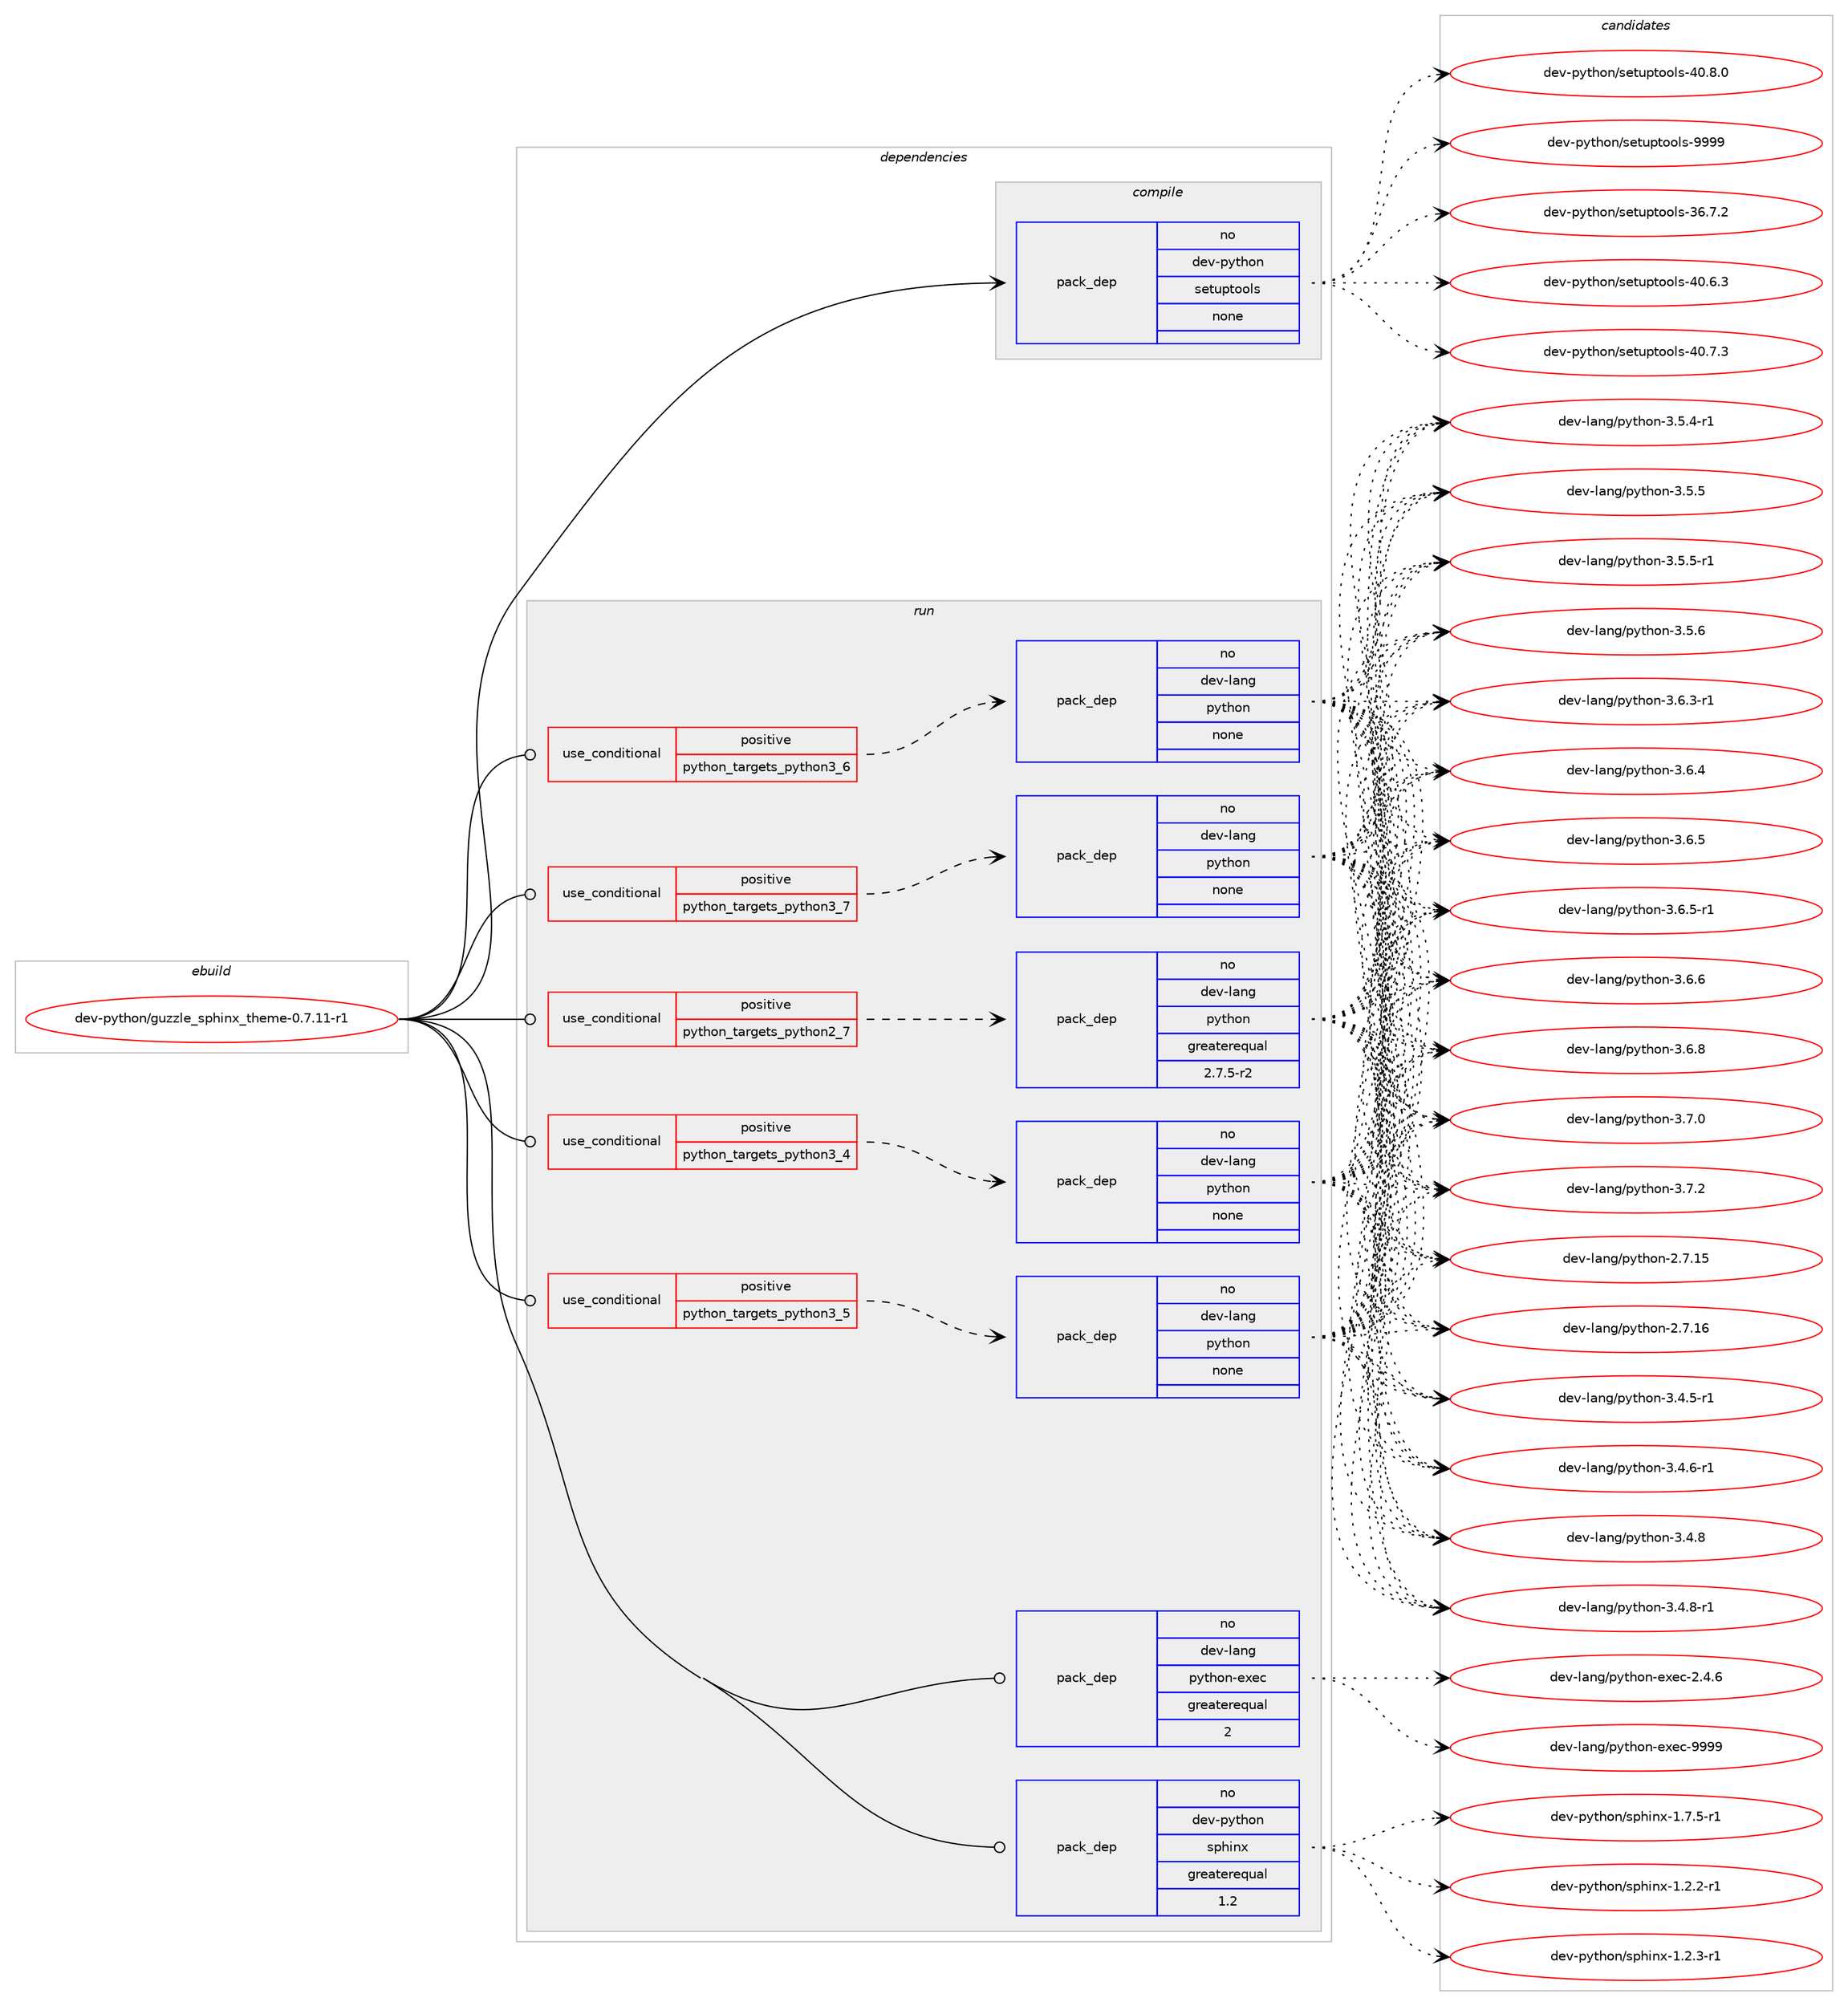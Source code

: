 digraph prolog {

# *************
# Graph options
# *************

newrank=true;
concentrate=true;
compound=true;
graph [rankdir=LR,fontname=Helvetica,fontsize=10,ranksep=1.5];#, ranksep=2.5, nodesep=0.2];
edge  [arrowhead=vee];
node  [fontname=Helvetica,fontsize=10];

# **********
# The ebuild
# **********

subgraph cluster_leftcol {
color=gray;
rank=same;
label=<<i>ebuild</i>>;
id [label="dev-python/guzzle_sphinx_theme-0.7.11-r1", color=red, width=4, href="../dev-python/guzzle_sphinx_theme-0.7.11-r1.svg"];
}

# ****************
# The dependencies
# ****************

subgraph cluster_midcol {
color=gray;
label=<<i>dependencies</i>>;
subgraph cluster_compile {
fillcolor="#eeeeee";
style=filled;
label=<<i>compile</i>>;
subgraph pack1013813 {
dependency1412335 [label=<<TABLE BORDER="0" CELLBORDER="1" CELLSPACING="0" CELLPADDING="4" WIDTH="220"><TR><TD ROWSPAN="6" CELLPADDING="30">pack_dep</TD></TR><TR><TD WIDTH="110">no</TD></TR><TR><TD>dev-python</TD></TR><TR><TD>setuptools</TD></TR><TR><TD>none</TD></TR><TR><TD></TD></TR></TABLE>>, shape=none, color=blue];
}
id:e -> dependency1412335:w [weight=20,style="solid",arrowhead="vee"];
}
subgraph cluster_compileandrun {
fillcolor="#eeeeee";
style=filled;
label=<<i>compile and run</i>>;
}
subgraph cluster_run {
fillcolor="#eeeeee";
style=filled;
label=<<i>run</i>>;
subgraph cond375253 {
dependency1412336 [label=<<TABLE BORDER="0" CELLBORDER="1" CELLSPACING="0" CELLPADDING="4"><TR><TD ROWSPAN="3" CELLPADDING="10">use_conditional</TD></TR><TR><TD>positive</TD></TR><TR><TD>python_targets_python2_7</TD></TR></TABLE>>, shape=none, color=red];
subgraph pack1013814 {
dependency1412337 [label=<<TABLE BORDER="0" CELLBORDER="1" CELLSPACING="0" CELLPADDING="4" WIDTH="220"><TR><TD ROWSPAN="6" CELLPADDING="30">pack_dep</TD></TR><TR><TD WIDTH="110">no</TD></TR><TR><TD>dev-lang</TD></TR><TR><TD>python</TD></TR><TR><TD>greaterequal</TD></TR><TR><TD>2.7.5-r2</TD></TR></TABLE>>, shape=none, color=blue];
}
dependency1412336:e -> dependency1412337:w [weight=20,style="dashed",arrowhead="vee"];
}
id:e -> dependency1412336:w [weight=20,style="solid",arrowhead="odot"];
subgraph cond375254 {
dependency1412338 [label=<<TABLE BORDER="0" CELLBORDER="1" CELLSPACING="0" CELLPADDING="4"><TR><TD ROWSPAN="3" CELLPADDING="10">use_conditional</TD></TR><TR><TD>positive</TD></TR><TR><TD>python_targets_python3_4</TD></TR></TABLE>>, shape=none, color=red];
subgraph pack1013815 {
dependency1412339 [label=<<TABLE BORDER="0" CELLBORDER="1" CELLSPACING="0" CELLPADDING="4" WIDTH="220"><TR><TD ROWSPAN="6" CELLPADDING="30">pack_dep</TD></TR><TR><TD WIDTH="110">no</TD></TR><TR><TD>dev-lang</TD></TR><TR><TD>python</TD></TR><TR><TD>none</TD></TR><TR><TD></TD></TR></TABLE>>, shape=none, color=blue];
}
dependency1412338:e -> dependency1412339:w [weight=20,style="dashed",arrowhead="vee"];
}
id:e -> dependency1412338:w [weight=20,style="solid",arrowhead="odot"];
subgraph cond375255 {
dependency1412340 [label=<<TABLE BORDER="0" CELLBORDER="1" CELLSPACING="0" CELLPADDING="4"><TR><TD ROWSPAN="3" CELLPADDING="10">use_conditional</TD></TR><TR><TD>positive</TD></TR><TR><TD>python_targets_python3_5</TD></TR></TABLE>>, shape=none, color=red];
subgraph pack1013816 {
dependency1412341 [label=<<TABLE BORDER="0" CELLBORDER="1" CELLSPACING="0" CELLPADDING="4" WIDTH="220"><TR><TD ROWSPAN="6" CELLPADDING="30">pack_dep</TD></TR><TR><TD WIDTH="110">no</TD></TR><TR><TD>dev-lang</TD></TR><TR><TD>python</TD></TR><TR><TD>none</TD></TR><TR><TD></TD></TR></TABLE>>, shape=none, color=blue];
}
dependency1412340:e -> dependency1412341:w [weight=20,style="dashed",arrowhead="vee"];
}
id:e -> dependency1412340:w [weight=20,style="solid",arrowhead="odot"];
subgraph cond375256 {
dependency1412342 [label=<<TABLE BORDER="0" CELLBORDER="1" CELLSPACING="0" CELLPADDING="4"><TR><TD ROWSPAN="3" CELLPADDING="10">use_conditional</TD></TR><TR><TD>positive</TD></TR><TR><TD>python_targets_python3_6</TD></TR></TABLE>>, shape=none, color=red];
subgraph pack1013817 {
dependency1412343 [label=<<TABLE BORDER="0" CELLBORDER="1" CELLSPACING="0" CELLPADDING="4" WIDTH="220"><TR><TD ROWSPAN="6" CELLPADDING="30">pack_dep</TD></TR><TR><TD WIDTH="110">no</TD></TR><TR><TD>dev-lang</TD></TR><TR><TD>python</TD></TR><TR><TD>none</TD></TR><TR><TD></TD></TR></TABLE>>, shape=none, color=blue];
}
dependency1412342:e -> dependency1412343:w [weight=20,style="dashed",arrowhead="vee"];
}
id:e -> dependency1412342:w [weight=20,style="solid",arrowhead="odot"];
subgraph cond375257 {
dependency1412344 [label=<<TABLE BORDER="0" CELLBORDER="1" CELLSPACING="0" CELLPADDING="4"><TR><TD ROWSPAN="3" CELLPADDING="10">use_conditional</TD></TR><TR><TD>positive</TD></TR><TR><TD>python_targets_python3_7</TD></TR></TABLE>>, shape=none, color=red];
subgraph pack1013818 {
dependency1412345 [label=<<TABLE BORDER="0" CELLBORDER="1" CELLSPACING="0" CELLPADDING="4" WIDTH="220"><TR><TD ROWSPAN="6" CELLPADDING="30">pack_dep</TD></TR><TR><TD WIDTH="110">no</TD></TR><TR><TD>dev-lang</TD></TR><TR><TD>python</TD></TR><TR><TD>none</TD></TR><TR><TD></TD></TR></TABLE>>, shape=none, color=blue];
}
dependency1412344:e -> dependency1412345:w [weight=20,style="dashed",arrowhead="vee"];
}
id:e -> dependency1412344:w [weight=20,style="solid",arrowhead="odot"];
subgraph pack1013819 {
dependency1412346 [label=<<TABLE BORDER="0" CELLBORDER="1" CELLSPACING="0" CELLPADDING="4" WIDTH="220"><TR><TD ROWSPAN="6" CELLPADDING="30">pack_dep</TD></TR><TR><TD WIDTH="110">no</TD></TR><TR><TD>dev-lang</TD></TR><TR><TD>python-exec</TD></TR><TR><TD>greaterequal</TD></TR><TR><TD>2</TD></TR></TABLE>>, shape=none, color=blue];
}
id:e -> dependency1412346:w [weight=20,style="solid",arrowhead="odot"];
subgraph pack1013820 {
dependency1412347 [label=<<TABLE BORDER="0" CELLBORDER="1" CELLSPACING="0" CELLPADDING="4" WIDTH="220"><TR><TD ROWSPAN="6" CELLPADDING="30">pack_dep</TD></TR><TR><TD WIDTH="110">no</TD></TR><TR><TD>dev-python</TD></TR><TR><TD>sphinx</TD></TR><TR><TD>greaterequal</TD></TR><TR><TD>1.2</TD></TR></TABLE>>, shape=none, color=blue];
}
id:e -> dependency1412347:w [weight=20,style="solid",arrowhead="odot"];
}
}

# **************
# The candidates
# **************

subgraph cluster_choices {
rank=same;
color=gray;
label=<<i>candidates</i>>;

subgraph choice1013813 {
color=black;
nodesep=1;
choice100101118451121211161041111104711510111611711211611111110811545515446554650 [label="dev-python/setuptools-36.7.2", color=red, width=4,href="../dev-python/setuptools-36.7.2.svg"];
choice100101118451121211161041111104711510111611711211611111110811545524846544651 [label="dev-python/setuptools-40.6.3", color=red, width=4,href="../dev-python/setuptools-40.6.3.svg"];
choice100101118451121211161041111104711510111611711211611111110811545524846554651 [label="dev-python/setuptools-40.7.3", color=red, width=4,href="../dev-python/setuptools-40.7.3.svg"];
choice100101118451121211161041111104711510111611711211611111110811545524846564648 [label="dev-python/setuptools-40.8.0", color=red, width=4,href="../dev-python/setuptools-40.8.0.svg"];
choice10010111845112121116104111110471151011161171121161111111081154557575757 [label="dev-python/setuptools-9999", color=red, width=4,href="../dev-python/setuptools-9999.svg"];
dependency1412335:e -> choice100101118451121211161041111104711510111611711211611111110811545515446554650:w [style=dotted,weight="100"];
dependency1412335:e -> choice100101118451121211161041111104711510111611711211611111110811545524846544651:w [style=dotted,weight="100"];
dependency1412335:e -> choice100101118451121211161041111104711510111611711211611111110811545524846554651:w [style=dotted,weight="100"];
dependency1412335:e -> choice100101118451121211161041111104711510111611711211611111110811545524846564648:w [style=dotted,weight="100"];
dependency1412335:e -> choice10010111845112121116104111110471151011161171121161111111081154557575757:w [style=dotted,weight="100"];
}
subgraph choice1013814 {
color=black;
nodesep=1;
choice10010111845108971101034711212111610411111045504655464953 [label="dev-lang/python-2.7.15", color=red, width=4,href="../dev-lang/python-2.7.15.svg"];
choice10010111845108971101034711212111610411111045504655464954 [label="dev-lang/python-2.7.16", color=red, width=4,href="../dev-lang/python-2.7.16.svg"];
choice1001011184510897110103471121211161041111104551465246534511449 [label="dev-lang/python-3.4.5-r1", color=red, width=4,href="../dev-lang/python-3.4.5-r1.svg"];
choice1001011184510897110103471121211161041111104551465246544511449 [label="dev-lang/python-3.4.6-r1", color=red, width=4,href="../dev-lang/python-3.4.6-r1.svg"];
choice100101118451089711010347112121116104111110455146524656 [label="dev-lang/python-3.4.8", color=red, width=4,href="../dev-lang/python-3.4.8.svg"];
choice1001011184510897110103471121211161041111104551465246564511449 [label="dev-lang/python-3.4.8-r1", color=red, width=4,href="../dev-lang/python-3.4.8-r1.svg"];
choice1001011184510897110103471121211161041111104551465346524511449 [label="dev-lang/python-3.5.4-r1", color=red, width=4,href="../dev-lang/python-3.5.4-r1.svg"];
choice100101118451089711010347112121116104111110455146534653 [label="dev-lang/python-3.5.5", color=red, width=4,href="../dev-lang/python-3.5.5.svg"];
choice1001011184510897110103471121211161041111104551465346534511449 [label="dev-lang/python-3.5.5-r1", color=red, width=4,href="../dev-lang/python-3.5.5-r1.svg"];
choice100101118451089711010347112121116104111110455146534654 [label="dev-lang/python-3.5.6", color=red, width=4,href="../dev-lang/python-3.5.6.svg"];
choice1001011184510897110103471121211161041111104551465446514511449 [label="dev-lang/python-3.6.3-r1", color=red, width=4,href="../dev-lang/python-3.6.3-r1.svg"];
choice100101118451089711010347112121116104111110455146544652 [label="dev-lang/python-3.6.4", color=red, width=4,href="../dev-lang/python-3.6.4.svg"];
choice100101118451089711010347112121116104111110455146544653 [label="dev-lang/python-3.6.5", color=red, width=4,href="../dev-lang/python-3.6.5.svg"];
choice1001011184510897110103471121211161041111104551465446534511449 [label="dev-lang/python-3.6.5-r1", color=red, width=4,href="../dev-lang/python-3.6.5-r1.svg"];
choice100101118451089711010347112121116104111110455146544654 [label="dev-lang/python-3.6.6", color=red, width=4,href="../dev-lang/python-3.6.6.svg"];
choice100101118451089711010347112121116104111110455146544656 [label="dev-lang/python-3.6.8", color=red, width=4,href="../dev-lang/python-3.6.8.svg"];
choice100101118451089711010347112121116104111110455146554648 [label="dev-lang/python-3.7.0", color=red, width=4,href="../dev-lang/python-3.7.0.svg"];
choice100101118451089711010347112121116104111110455146554650 [label="dev-lang/python-3.7.2", color=red, width=4,href="../dev-lang/python-3.7.2.svg"];
dependency1412337:e -> choice10010111845108971101034711212111610411111045504655464953:w [style=dotted,weight="100"];
dependency1412337:e -> choice10010111845108971101034711212111610411111045504655464954:w [style=dotted,weight="100"];
dependency1412337:e -> choice1001011184510897110103471121211161041111104551465246534511449:w [style=dotted,weight="100"];
dependency1412337:e -> choice1001011184510897110103471121211161041111104551465246544511449:w [style=dotted,weight="100"];
dependency1412337:e -> choice100101118451089711010347112121116104111110455146524656:w [style=dotted,weight="100"];
dependency1412337:e -> choice1001011184510897110103471121211161041111104551465246564511449:w [style=dotted,weight="100"];
dependency1412337:e -> choice1001011184510897110103471121211161041111104551465346524511449:w [style=dotted,weight="100"];
dependency1412337:e -> choice100101118451089711010347112121116104111110455146534653:w [style=dotted,weight="100"];
dependency1412337:e -> choice1001011184510897110103471121211161041111104551465346534511449:w [style=dotted,weight="100"];
dependency1412337:e -> choice100101118451089711010347112121116104111110455146534654:w [style=dotted,weight="100"];
dependency1412337:e -> choice1001011184510897110103471121211161041111104551465446514511449:w [style=dotted,weight="100"];
dependency1412337:e -> choice100101118451089711010347112121116104111110455146544652:w [style=dotted,weight="100"];
dependency1412337:e -> choice100101118451089711010347112121116104111110455146544653:w [style=dotted,weight="100"];
dependency1412337:e -> choice1001011184510897110103471121211161041111104551465446534511449:w [style=dotted,weight="100"];
dependency1412337:e -> choice100101118451089711010347112121116104111110455146544654:w [style=dotted,weight="100"];
dependency1412337:e -> choice100101118451089711010347112121116104111110455146544656:w [style=dotted,weight="100"];
dependency1412337:e -> choice100101118451089711010347112121116104111110455146554648:w [style=dotted,weight="100"];
dependency1412337:e -> choice100101118451089711010347112121116104111110455146554650:w [style=dotted,weight="100"];
}
subgraph choice1013815 {
color=black;
nodesep=1;
choice10010111845108971101034711212111610411111045504655464953 [label="dev-lang/python-2.7.15", color=red, width=4,href="../dev-lang/python-2.7.15.svg"];
choice10010111845108971101034711212111610411111045504655464954 [label="dev-lang/python-2.7.16", color=red, width=4,href="../dev-lang/python-2.7.16.svg"];
choice1001011184510897110103471121211161041111104551465246534511449 [label="dev-lang/python-3.4.5-r1", color=red, width=4,href="../dev-lang/python-3.4.5-r1.svg"];
choice1001011184510897110103471121211161041111104551465246544511449 [label="dev-lang/python-3.4.6-r1", color=red, width=4,href="../dev-lang/python-3.4.6-r1.svg"];
choice100101118451089711010347112121116104111110455146524656 [label="dev-lang/python-3.4.8", color=red, width=4,href="../dev-lang/python-3.4.8.svg"];
choice1001011184510897110103471121211161041111104551465246564511449 [label="dev-lang/python-3.4.8-r1", color=red, width=4,href="../dev-lang/python-3.4.8-r1.svg"];
choice1001011184510897110103471121211161041111104551465346524511449 [label="dev-lang/python-3.5.4-r1", color=red, width=4,href="../dev-lang/python-3.5.4-r1.svg"];
choice100101118451089711010347112121116104111110455146534653 [label="dev-lang/python-3.5.5", color=red, width=4,href="../dev-lang/python-3.5.5.svg"];
choice1001011184510897110103471121211161041111104551465346534511449 [label="dev-lang/python-3.5.5-r1", color=red, width=4,href="../dev-lang/python-3.5.5-r1.svg"];
choice100101118451089711010347112121116104111110455146534654 [label="dev-lang/python-3.5.6", color=red, width=4,href="../dev-lang/python-3.5.6.svg"];
choice1001011184510897110103471121211161041111104551465446514511449 [label="dev-lang/python-3.6.3-r1", color=red, width=4,href="../dev-lang/python-3.6.3-r1.svg"];
choice100101118451089711010347112121116104111110455146544652 [label="dev-lang/python-3.6.4", color=red, width=4,href="../dev-lang/python-3.6.4.svg"];
choice100101118451089711010347112121116104111110455146544653 [label="dev-lang/python-3.6.5", color=red, width=4,href="../dev-lang/python-3.6.5.svg"];
choice1001011184510897110103471121211161041111104551465446534511449 [label="dev-lang/python-3.6.5-r1", color=red, width=4,href="../dev-lang/python-3.6.5-r1.svg"];
choice100101118451089711010347112121116104111110455146544654 [label="dev-lang/python-3.6.6", color=red, width=4,href="../dev-lang/python-3.6.6.svg"];
choice100101118451089711010347112121116104111110455146544656 [label="dev-lang/python-3.6.8", color=red, width=4,href="../dev-lang/python-3.6.8.svg"];
choice100101118451089711010347112121116104111110455146554648 [label="dev-lang/python-3.7.0", color=red, width=4,href="../dev-lang/python-3.7.0.svg"];
choice100101118451089711010347112121116104111110455146554650 [label="dev-lang/python-3.7.2", color=red, width=4,href="../dev-lang/python-3.7.2.svg"];
dependency1412339:e -> choice10010111845108971101034711212111610411111045504655464953:w [style=dotted,weight="100"];
dependency1412339:e -> choice10010111845108971101034711212111610411111045504655464954:w [style=dotted,weight="100"];
dependency1412339:e -> choice1001011184510897110103471121211161041111104551465246534511449:w [style=dotted,weight="100"];
dependency1412339:e -> choice1001011184510897110103471121211161041111104551465246544511449:w [style=dotted,weight="100"];
dependency1412339:e -> choice100101118451089711010347112121116104111110455146524656:w [style=dotted,weight="100"];
dependency1412339:e -> choice1001011184510897110103471121211161041111104551465246564511449:w [style=dotted,weight="100"];
dependency1412339:e -> choice1001011184510897110103471121211161041111104551465346524511449:w [style=dotted,weight="100"];
dependency1412339:e -> choice100101118451089711010347112121116104111110455146534653:w [style=dotted,weight="100"];
dependency1412339:e -> choice1001011184510897110103471121211161041111104551465346534511449:w [style=dotted,weight="100"];
dependency1412339:e -> choice100101118451089711010347112121116104111110455146534654:w [style=dotted,weight="100"];
dependency1412339:e -> choice1001011184510897110103471121211161041111104551465446514511449:w [style=dotted,weight="100"];
dependency1412339:e -> choice100101118451089711010347112121116104111110455146544652:w [style=dotted,weight="100"];
dependency1412339:e -> choice100101118451089711010347112121116104111110455146544653:w [style=dotted,weight="100"];
dependency1412339:e -> choice1001011184510897110103471121211161041111104551465446534511449:w [style=dotted,weight="100"];
dependency1412339:e -> choice100101118451089711010347112121116104111110455146544654:w [style=dotted,weight="100"];
dependency1412339:e -> choice100101118451089711010347112121116104111110455146544656:w [style=dotted,weight="100"];
dependency1412339:e -> choice100101118451089711010347112121116104111110455146554648:w [style=dotted,weight="100"];
dependency1412339:e -> choice100101118451089711010347112121116104111110455146554650:w [style=dotted,weight="100"];
}
subgraph choice1013816 {
color=black;
nodesep=1;
choice10010111845108971101034711212111610411111045504655464953 [label="dev-lang/python-2.7.15", color=red, width=4,href="../dev-lang/python-2.7.15.svg"];
choice10010111845108971101034711212111610411111045504655464954 [label="dev-lang/python-2.7.16", color=red, width=4,href="../dev-lang/python-2.7.16.svg"];
choice1001011184510897110103471121211161041111104551465246534511449 [label="dev-lang/python-3.4.5-r1", color=red, width=4,href="../dev-lang/python-3.4.5-r1.svg"];
choice1001011184510897110103471121211161041111104551465246544511449 [label="dev-lang/python-3.4.6-r1", color=red, width=4,href="../dev-lang/python-3.4.6-r1.svg"];
choice100101118451089711010347112121116104111110455146524656 [label="dev-lang/python-3.4.8", color=red, width=4,href="../dev-lang/python-3.4.8.svg"];
choice1001011184510897110103471121211161041111104551465246564511449 [label="dev-lang/python-3.4.8-r1", color=red, width=4,href="../dev-lang/python-3.4.8-r1.svg"];
choice1001011184510897110103471121211161041111104551465346524511449 [label="dev-lang/python-3.5.4-r1", color=red, width=4,href="../dev-lang/python-3.5.4-r1.svg"];
choice100101118451089711010347112121116104111110455146534653 [label="dev-lang/python-3.5.5", color=red, width=4,href="../dev-lang/python-3.5.5.svg"];
choice1001011184510897110103471121211161041111104551465346534511449 [label="dev-lang/python-3.5.5-r1", color=red, width=4,href="../dev-lang/python-3.5.5-r1.svg"];
choice100101118451089711010347112121116104111110455146534654 [label="dev-lang/python-3.5.6", color=red, width=4,href="../dev-lang/python-3.5.6.svg"];
choice1001011184510897110103471121211161041111104551465446514511449 [label="dev-lang/python-3.6.3-r1", color=red, width=4,href="../dev-lang/python-3.6.3-r1.svg"];
choice100101118451089711010347112121116104111110455146544652 [label="dev-lang/python-3.6.4", color=red, width=4,href="../dev-lang/python-3.6.4.svg"];
choice100101118451089711010347112121116104111110455146544653 [label="dev-lang/python-3.6.5", color=red, width=4,href="../dev-lang/python-3.6.5.svg"];
choice1001011184510897110103471121211161041111104551465446534511449 [label="dev-lang/python-3.6.5-r1", color=red, width=4,href="../dev-lang/python-3.6.5-r1.svg"];
choice100101118451089711010347112121116104111110455146544654 [label="dev-lang/python-3.6.6", color=red, width=4,href="../dev-lang/python-3.6.6.svg"];
choice100101118451089711010347112121116104111110455146544656 [label="dev-lang/python-3.6.8", color=red, width=4,href="../dev-lang/python-3.6.8.svg"];
choice100101118451089711010347112121116104111110455146554648 [label="dev-lang/python-3.7.0", color=red, width=4,href="../dev-lang/python-3.7.0.svg"];
choice100101118451089711010347112121116104111110455146554650 [label="dev-lang/python-3.7.2", color=red, width=4,href="../dev-lang/python-3.7.2.svg"];
dependency1412341:e -> choice10010111845108971101034711212111610411111045504655464953:w [style=dotted,weight="100"];
dependency1412341:e -> choice10010111845108971101034711212111610411111045504655464954:w [style=dotted,weight="100"];
dependency1412341:e -> choice1001011184510897110103471121211161041111104551465246534511449:w [style=dotted,weight="100"];
dependency1412341:e -> choice1001011184510897110103471121211161041111104551465246544511449:w [style=dotted,weight="100"];
dependency1412341:e -> choice100101118451089711010347112121116104111110455146524656:w [style=dotted,weight="100"];
dependency1412341:e -> choice1001011184510897110103471121211161041111104551465246564511449:w [style=dotted,weight="100"];
dependency1412341:e -> choice1001011184510897110103471121211161041111104551465346524511449:w [style=dotted,weight="100"];
dependency1412341:e -> choice100101118451089711010347112121116104111110455146534653:w [style=dotted,weight="100"];
dependency1412341:e -> choice1001011184510897110103471121211161041111104551465346534511449:w [style=dotted,weight="100"];
dependency1412341:e -> choice100101118451089711010347112121116104111110455146534654:w [style=dotted,weight="100"];
dependency1412341:e -> choice1001011184510897110103471121211161041111104551465446514511449:w [style=dotted,weight="100"];
dependency1412341:e -> choice100101118451089711010347112121116104111110455146544652:w [style=dotted,weight="100"];
dependency1412341:e -> choice100101118451089711010347112121116104111110455146544653:w [style=dotted,weight="100"];
dependency1412341:e -> choice1001011184510897110103471121211161041111104551465446534511449:w [style=dotted,weight="100"];
dependency1412341:e -> choice100101118451089711010347112121116104111110455146544654:w [style=dotted,weight="100"];
dependency1412341:e -> choice100101118451089711010347112121116104111110455146544656:w [style=dotted,weight="100"];
dependency1412341:e -> choice100101118451089711010347112121116104111110455146554648:w [style=dotted,weight="100"];
dependency1412341:e -> choice100101118451089711010347112121116104111110455146554650:w [style=dotted,weight="100"];
}
subgraph choice1013817 {
color=black;
nodesep=1;
choice10010111845108971101034711212111610411111045504655464953 [label="dev-lang/python-2.7.15", color=red, width=4,href="../dev-lang/python-2.7.15.svg"];
choice10010111845108971101034711212111610411111045504655464954 [label="dev-lang/python-2.7.16", color=red, width=4,href="../dev-lang/python-2.7.16.svg"];
choice1001011184510897110103471121211161041111104551465246534511449 [label="dev-lang/python-3.4.5-r1", color=red, width=4,href="../dev-lang/python-3.4.5-r1.svg"];
choice1001011184510897110103471121211161041111104551465246544511449 [label="dev-lang/python-3.4.6-r1", color=red, width=4,href="../dev-lang/python-3.4.6-r1.svg"];
choice100101118451089711010347112121116104111110455146524656 [label="dev-lang/python-3.4.8", color=red, width=4,href="../dev-lang/python-3.4.8.svg"];
choice1001011184510897110103471121211161041111104551465246564511449 [label="dev-lang/python-3.4.8-r1", color=red, width=4,href="../dev-lang/python-3.4.8-r1.svg"];
choice1001011184510897110103471121211161041111104551465346524511449 [label="dev-lang/python-3.5.4-r1", color=red, width=4,href="../dev-lang/python-3.5.4-r1.svg"];
choice100101118451089711010347112121116104111110455146534653 [label="dev-lang/python-3.5.5", color=red, width=4,href="../dev-lang/python-3.5.5.svg"];
choice1001011184510897110103471121211161041111104551465346534511449 [label="dev-lang/python-3.5.5-r1", color=red, width=4,href="../dev-lang/python-3.5.5-r1.svg"];
choice100101118451089711010347112121116104111110455146534654 [label="dev-lang/python-3.5.6", color=red, width=4,href="../dev-lang/python-3.5.6.svg"];
choice1001011184510897110103471121211161041111104551465446514511449 [label="dev-lang/python-3.6.3-r1", color=red, width=4,href="../dev-lang/python-3.6.3-r1.svg"];
choice100101118451089711010347112121116104111110455146544652 [label="dev-lang/python-3.6.4", color=red, width=4,href="../dev-lang/python-3.6.4.svg"];
choice100101118451089711010347112121116104111110455146544653 [label="dev-lang/python-3.6.5", color=red, width=4,href="../dev-lang/python-3.6.5.svg"];
choice1001011184510897110103471121211161041111104551465446534511449 [label="dev-lang/python-3.6.5-r1", color=red, width=4,href="../dev-lang/python-3.6.5-r1.svg"];
choice100101118451089711010347112121116104111110455146544654 [label="dev-lang/python-3.6.6", color=red, width=4,href="../dev-lang/python-3.6.6.svg"];
choice100101118451089711010347112121116104111110455146544656 [label="dev-lang/python-3.6.8", color=red, width=4,href="../dev-lang/python-3.6.8.svg"];
choice100101118451089711010347112121116104111110455146554648 [label="dev-lang/python-3.7.0", color=red, width=4,href="../dev-lang/python-3.7.0.svg"];
choice100101118451089711010347112121116104111110455146554650 [label="dev-lang/python-3.7.2", color=red, width=4,href="../dev-lang/python-3.7.2.svg"];
dependency1412343:e -> choice10010111845108971101034711212111610411111045504655464953:w [style=dotted,weight="100"];
dependency1412343:e -> choice10010111845108971101034711212111610411111045504655464954:w [style=dotted,weight="100"];
dependency1412343:e -> choice1001011184510897110103471121211161041111104551465246534511449:w [style=dotted,weight="100"];
dependency1412343:e -> choice1001011184510897110103471121211161041111104551465246544511449:w [style=dotted,weight="100"];
dependency1412343:e -> choice100101118451089711010347112121116104111110455146524656:w [style=dotted,weight="100"];
dependency1412343:e -> choice1001011184510897110103471121211161041111104551465246564511449:w [style=dotted,weight="100"];
dependency1412343:e -> choice1001011184510897110103471121211161041111104551465346524511449:w [style=dotted,weight="100"];
dependency1412343:e -> choice100101118451089711010347112121116104111110455146534653:w [style=dotted,weight="100"];
dependency1412343:e -> choice1001011184510897110103471121211161041111104551465346534511449:w [style=dotted,weight="100"];
dependency1412343:e -> choice100101118451089711010347112121116104111110455146534654:w [style=dotted,weight="100"];
dependency1412343:e -> choice1001011184510897110103471121211161041111104551465446514511449:w [style=dotted,weight="100"];
dependency1412343:e -> choice100101118451089711010347112121116104111110455146544652:w [style=dotted,weight="100"];
dependency1412343:e -> choice100101118451089711010347112121116104111110455146544653:w [style=dotted,weight="100"];
dependency1412343:e -> choice1001011184510897110103471121211161041111104551465446534511449:w [style=dotted,weight="100"];
dependency1412343:e -> choice100101118451089711010347112121116104111110455146544654:w [style=dotted,weight="100"];
dependency1412343:e -> choice100101118451089711010347112121116104111110455146544656:w [style=dotted,weight="100"];
dependency1412343:e -> choice100101118451089711010347112121116104111110455146554648:w [style=dotted,weight="100"];
dependency1412343:e -> choice100101118451089711010347112121116104111110455146554650:w [style=dotted,weight="100"];
}
subgraph choice1013818 {
color=black;
nodesep=1;
choice10010111845108971101034711212111610411111045504655464953 [label="dev-lang/python-2.7.15", color=red, width=4,href="../dev-lang/python-2.7.15.svg"];
choice10010111845108971101034711212111610411111045504655464954 [label="dev-lang/python-2.7.16", color=red, width=4,href="../dev-lang/python-2.7.16.svg"];
choice1001011184510897110103471121211161041111104551465246534511449 [label="dev-lang/python-3.4.5-r1", color=red, width=4,href="../dev-lang/python-3.4.5-r1.svg"];
choice1001011184510897110103471121211161041111104551465246544511449 [label="dev-lang/python-3.4.6-r1", color=red, width=4,href="../dev-lang/python-3.4.6-r1.svg"];
choice100101118451089711010347112121116104111110455146524656 [label="dev-lang/python-3.4.8", color=red, width=4,href="../dev-lang/python-3.4.8.svg"];
choice1001011184510897110103471121211161041111104551465246564511449 [label="dev-lang/python-3.4.8-r1", color=red, width=4,href="../dev-lang/python-3.4.8-r1.svg"];
choice1001011184510897110103471121211161041111104551465346524511449 [label="dev-lang/python-3.5.4-r1", color=red, width=4,href="../dev-lang/python-3.5.4-r1.svg"];
choice100101118451089711010347112121116104111110455146534653 [label="dev-lang/python-3.5.5", color=red, width=4,href="../dev-lang/python-3.5.5.svg"];
choice1001011184510897110103471121211161041111104551465346534511449 [label="dev-lang/python-3.5.5-r1", color=red, width=4,href="../dev-lang/python-3.5.5-r1.svg"];
choice100101118451089711010347112121116104111110455146534654 [label="dev-lang/python-3.5.6", color=red, width=4,href="../dev-lang/python-3.5.6.svg"];
choice1001011184510897110103471121211161041111104551465446514511449 [label="dev-lang/python-3.6.3-r1", color=red, width=4,href="../dev-lang/python-3.6.3-r1.svg"];
choice100101118451089711010347112121116104111110455146544652 [label="dev-lang/python-3.6.4", color=red, width=4,href="../dev-lang/python-3.6.4.svg"];
choice100101118451089711010347112121116104111110455146544653 [label="dev-lang/python-3.6.5", color=red, width=4,href="../dev-lang/python-3.6.5.svg"];
choice1001011184510897110103471121211161041111104551465446534511449 [label="dev-lang/python-3.6.5-r1", color=red, width=4,href="../dev-lang/python-3.6.5-r1.svg"];
choice100101118451089711010347112121116104111110455146544654 [label="dev-lang/python-3.6.6", color=red, width=4,href="../dev-lang/python-3.6.6.svg"];
choice100101118451089711010347112121116104111110455146544656 [label="dev-lang/python-3.6.8", color=red, width=4,href="../dev-lang/python-3.6.8.svg"];
choice100101118451089711010347112121116104111110455146554648 [label="dev-lang/python-3.7.0", color=red, width=4,href="../dev-lang/python-3.7.0.svg"];
choice100101118451089711010347112121116104111110455146554650 [label="dev-lang/python-3.7.2", color=red, width=4,href="../dev-lang/python-3.7.2.svg"];
dependency1412345:e -> choice10010111845108971101034711212111610411111045504655464953:w [style=dotted,weight="100"];
dependency1412345:e -> choice10010111845108971101034711212111610411111045504655464954:w [style=dotted,weight="100"];
dependency1412345:e -> choice1001011184510897110103471121211161041111104551465246534511449:w [style=dotted,weight="100"];
dependency1412345:e -> choice1001011184510897110103471121211161041111104551465246544511449:w [style=dotted,weight="100"];
dependency1412345:e -> choice100101118451089711010347112121116104111110455146524656:w [style=dotted,weight="100"];
dependency1412345:e -> choice1001011184510897110103471121211161041111104551465246564511449:w [style=dotted,weight="100"];
dependency1412345:e -> choice1001011184510897110103471121211161041111104551465346524511449:w [style=dotted,weight="100"];
dependency1412345:e -> choice100101118451089711010347112121116104111110455146534653:w [style=dotted,weight="100"];
dependency1412345:e -> choice1001011184510897110103471121211161041111104551465346534511449:w [style=dotted,weight="100"];
dependency1412345:e -> choice100101118451089711010347112121116104111110455146534654:w [style=dotted,weight="100"];
dependency1412345:e -> choice1001011184510897110103471121211161041111104551465446514511449:w [style=dotted,weight="100"];
dependency1412345:e -> choice100101118451089711010347112121116104111110455146544652:w [style=dotted,weight="100"];
dependency1412345:e -> choice100101118451089711010347112121116104111110455146544653:w [style=dotted,weight="100"];
dependency1412345:e -> choice1001011184510897110103471121211161041111104551465446534511449:w [style=dotted,weight="100"];
dependency1412345:e -> choice100101118451089711010347112121116104111110455146544654:w [style=dotted,weight="100"];
dependency1412345:e -> choice100101118451089711010347112121116104111110455146544656:w [style=dotted,weight="100"];
dependency1412345:e -> choice100101118451089711010347112121116104111110455146554648:w [style=dotted,weight="100"];
dependency1412345:e -> choice100101118451089711010347112121116104111110455146554650:w [style=dotted,weight="100"];
}
subgraph choice1013819 {
color=black;
nodesep=1;
choice1001011184510897110103471121211161041111104510112010199455046524654 [label="dev-lang/python-exec-2.4.6", color=red, width=4,href="../dev-lang/python-exec-2.4.6.svg"];
choice10010111845108971101034711212111610411111045101120101994557575757 [label="dev-lang/python-exec-9999", color=red, width=4,href="../dev-lang/python-exec-9999.svg"];
dependency1412346:e -> choice1001011184510897110103471121211161041111104510112010199455046524654:w [style=dotted,weight="100"];
dependency1412346:e -> choice10010111845108971101034711212111610411111045101120101994557575757:w [style=dotted,weight="100"];
}
subgraph choice1013820 {
color=black;
nodesep=1;
choice10010111845112121116104111110471151121041051101204549465046504511449 [label="dev-python/sphinx-1.2.2-r1", color=red, width=4,href="../dev-python/sphinx-1.2.2-r1.svg"];
choice10010111845112121116104111110471151121041051101204549465046514511449 [label="dev-python/sphinx-1.2.3-r1", color=red, width=4,href="../dev-python/sphinx-1.2.3-r1.svg"];
choice10010111845112121116104111110471151121041051101204549465546534511449 [label="dev-python/sphinx-1.7.5-r1", color=red, width=4,href="../dev-python/sphinx-1.7.5-r1.svg"];
dependency1412347:e -> choice10010111845112121116104111110471151121041051101204549465046504511449:w [style=dotted,weight="100"];
dependency1412347:e -> choice10010111845112121116104111110471151121041051101204549465046514511449:w [style=dotted,weight="100"];
dependency1412347:e -> choice10010111845112121116104111110471151121041051101204549465546534511449:w [style=dotted,weight="100"];
}
}

}
